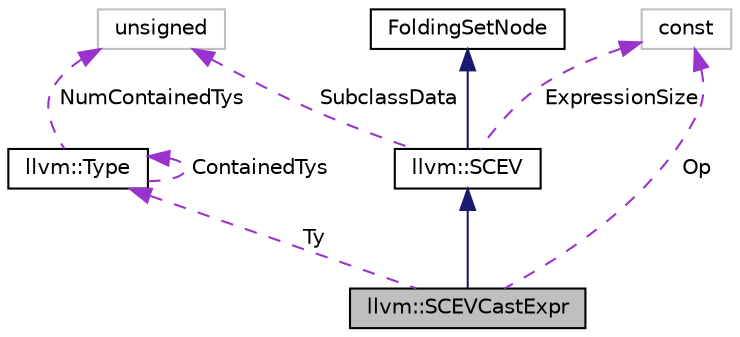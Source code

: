 digraph "llvm::SCEVCastExpr"
{
 // LATEX_PDF_SIZE
  bgcolor="transparent";
  edge [fontname="Helvetica",fontsize="10",labelfontname="Helvetica",labelfontsize="10"];
  node [fontname="Helvetica",fontsize="10",shape=record];
  Node1 [label="llvm::SCEVCastExpr",height=0.2,width=0.4,color="black", fillcolor="grey75", style="filled", fontcolor="black",tooltip="This is the base class for unary cast operator classes."];
  Node2 -> Node1 [dir="back",color="midnightblue",fontsize="10",style="solid",fontname="Helvetica"];
  Node2 [label="llvm::SCEV",height=0.2,width=0.4,color="black",URL="$classllvm_1_1SCEV.html",tooltip="This class represents an analyzed expression in the program."];
  Node3 -> Node2 [dir="back",color="midnightblue",fontsize="10",style="solid",fontname="Helvetica"];
  Node3 [label="FoldingSetNode",height=0.2,width=0.4,color="black",URL="$classllvm_1_1FoldingSetBase_1_1Node.html",tooltip="Node - This class is used to maintain the singly linked bucket list in a folding set."];
  Node4 -> Node2 [dir="back",color="darkorchid3",fontsize="10",style="dashed",label=" SubclassData" ,fontname="Helvetica"];
  Node4 [label="unsigned",height=0.2,width=0.4,color="grey75",tooltip=" "];
  Node5 -> Node2 [dir="back",color="darkorchid3",fontsize="10",style="dashed",label=" ExpressionSize" ,fontname="Helvetica"];
  Node5 [label="const",height=0.2,width=0.4,color="grey75",tooltip=" "];
  Node6 -> Node1 [dir="back",color="darkorchid3",fontsize="10",style="dashed",label=" Ty" ,fontname="Helvetica"];
  Node6 [label="llvm::Type",height=0.2,width=0.4,color="black",URL="$classllvm_1_1Type.html",tooltip="The instances of the Type class are immutable: once they are created, they are never changed."];
  Node6 -> Node6 [dir="back",color="darkorchid3",fontsize="10",style="dashed",label=" ContainedTys" ,fontname="Helvetica"];
  Node4 -> Node6 [dir="back",color="darkorchid3",fontsize="10",style="dashed",label=" NumContainedTys" ,fontname="Helvetica"];
  Node5 -> Node1 [dir="back",color="darkorchid3",fontsize="10",style="dashed",label=" Op" ,fontname="Helvetica"];
}
